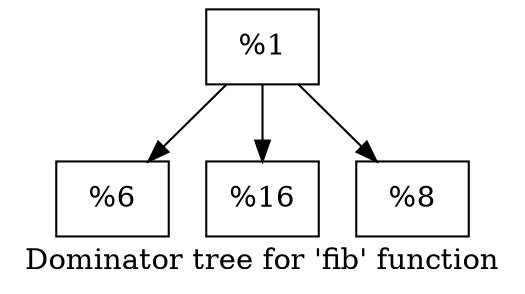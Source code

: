 digraph "Dominator tree for 'fib' function" {
	label="Dominator tree for 'fib' function";

	Node0x55ff54126aa0 [shape=record,label="{%1 }"];
	Node0x55ff54126aa0 -> Node0x55ff54126f10;
	Node0x55ff54126aa0 -> Node0x55ff54126f70;
	Node0x55ff54126aa0 -> Node0x55ff54126fd0;
	Node0x55ff54126f10 [shape=record,label="{%6 }"];
	Node0x55ff54126f70 [shape=record,label="{%16 }"];
	Node0x55ff54126fd0 [shape=record,label="{%8 }"];
}
